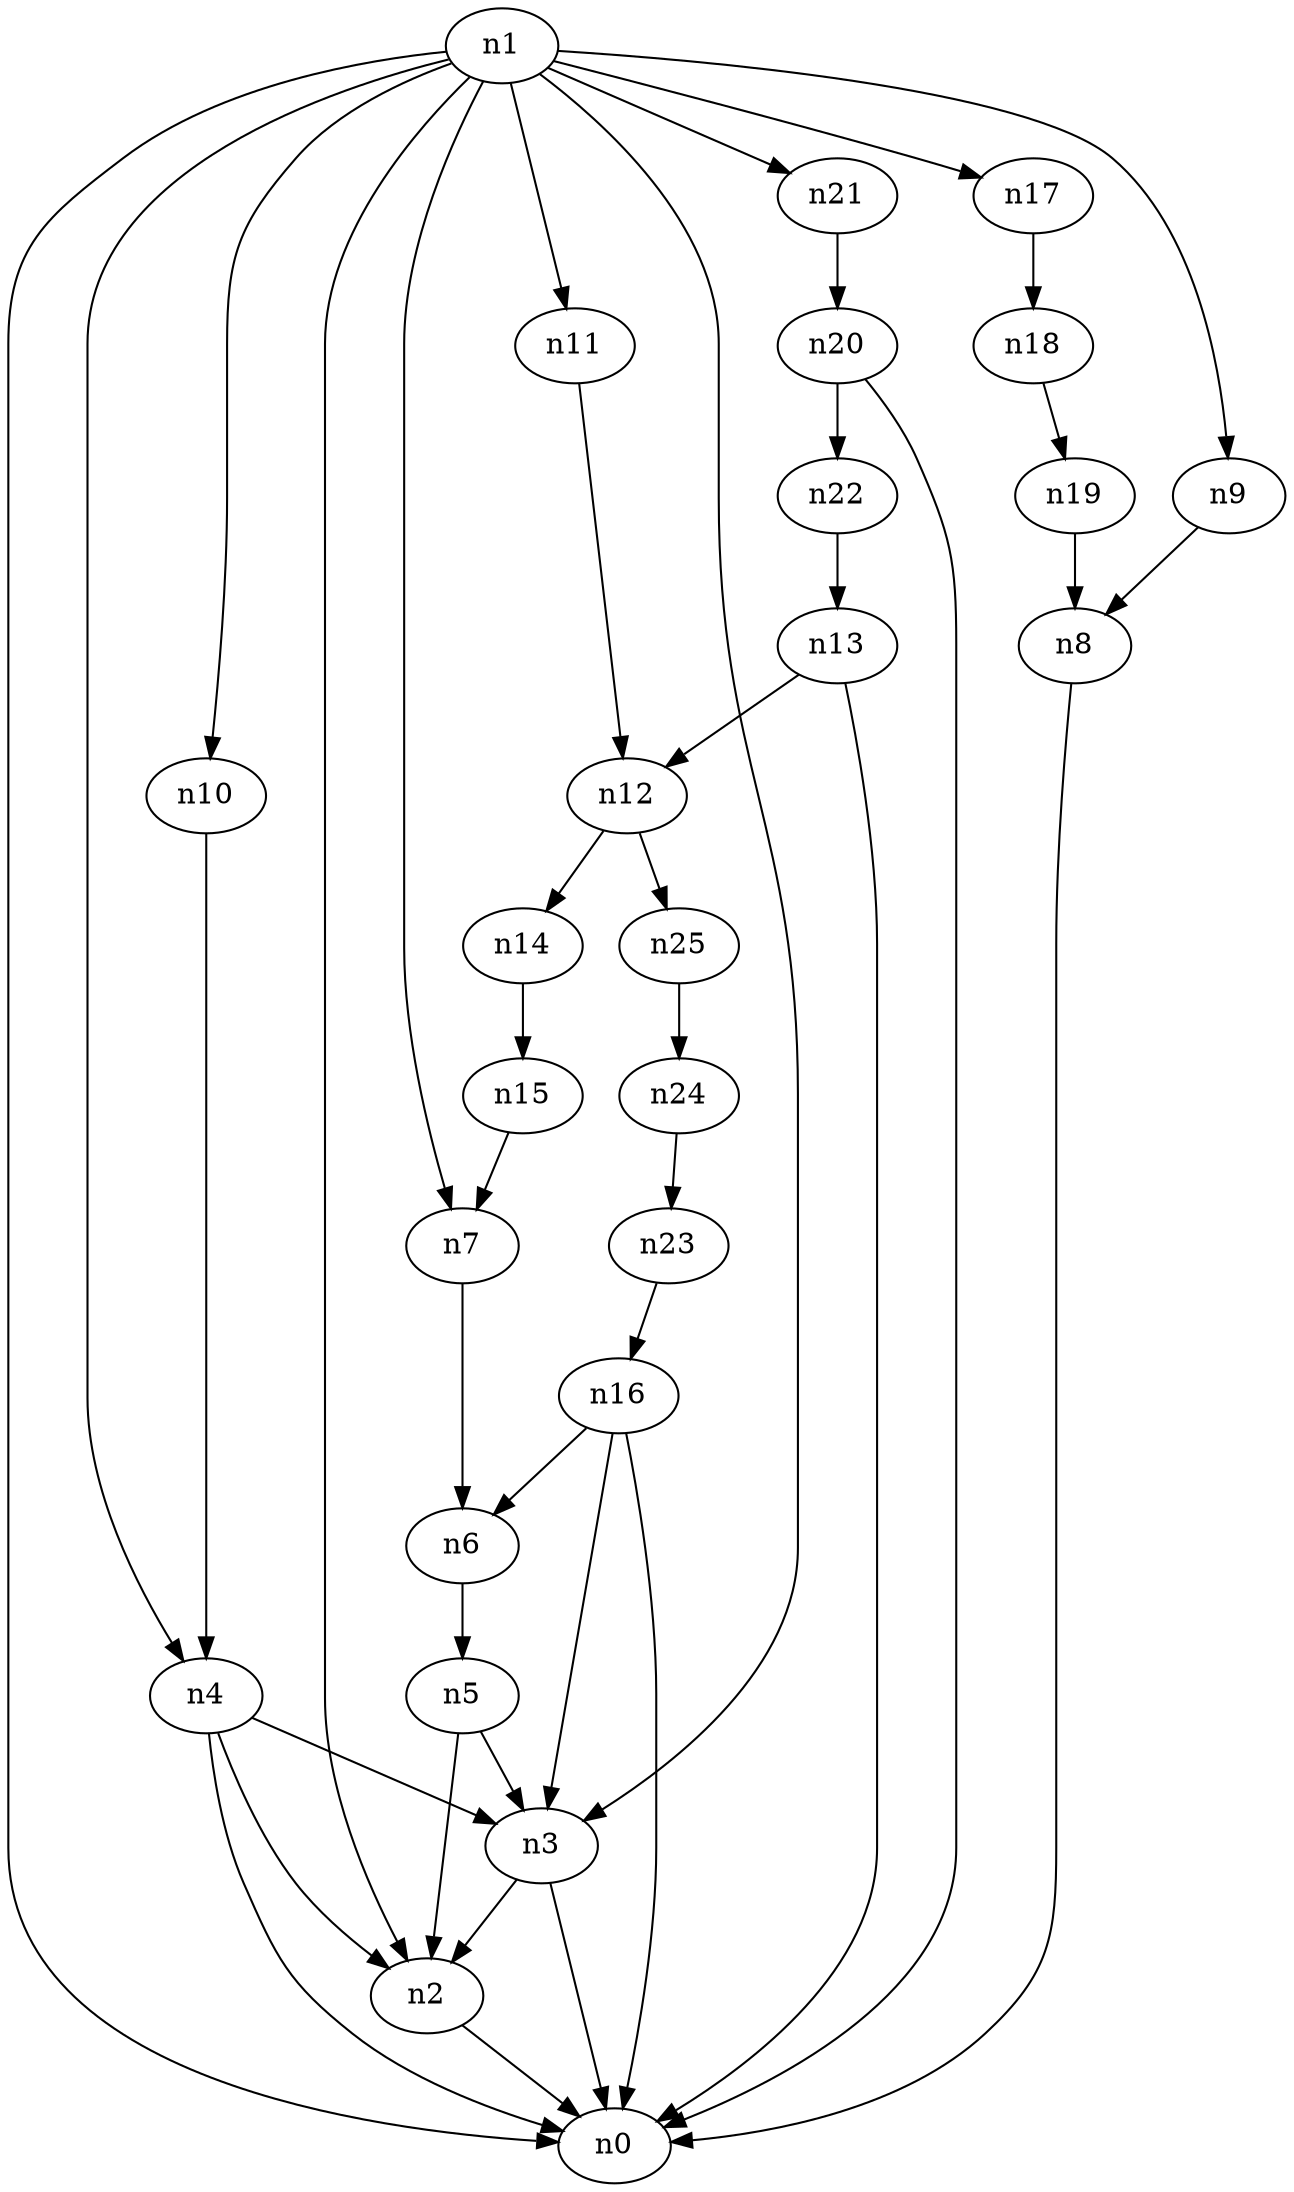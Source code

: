 digraph G {
	n1 -> n0	 [_graphml_id=e0];
	n1 -> n2	 [_graphml_id=e1];
	n1 -> n3	 [_graphml_id=e6];
	n1 -> n4	 [_graphml_id=e9];
	n1 -> n7	 [_graphml_id=e13];
	n1 -> n9	 [_graphml_id=e16];
	n1 -> n10	 [_graphml_id=e17];
	n1 -> n11	 [_graphml_id=e20];
	n1 -> n17	 [_graphml_id=e29];
	n1 -> n21	 [_graphml_id=e35];
	n2 -> n0	 [_graphml_id=e5];
	n3 -> n0	 [_graphml_id=e8];
	n3 -> n2	 [_graphml_id=e2];
	n4 -> n0	 [_graphml_id=e4];
	n4 -> n2	 [_graphml_id=e7];
	n4 -> n3	 [_graphml_id=e3];
	n5 -> n2	 [_graphml_id=e10];
	n5 -> n3	 [_graphml_id=e19];
	n6 -> n5	 [_graphml_id=e11];
	n7 -> n6	 [_graphml_id=e12];
	n8 -> n0	 [_graphml_id=e14];
	n9 -> n8	 [_graphml_id=e15];
	n10 -> n4	 [_graphml_id=e18];
	n11 -> n12	 [_graphml_id=e21];
	n12 -> n14	 [_graphml_id=e24];
	n12 -> n25	 [_graphml_id=e42];
	n13 -> n0	 [_graphml_id=e23];
	n13 -> n12	 [_graphml_id=e22];
	n14 -> n15	 [_graphml_id=e25];
	n15 -> n7	 [_graphml_id=e26];
	n16 -> n0	 [_graphml_id=e28];
	n16 -> n3	 [_graphml_id=e27];
	n16 -> n6	 [_graphml_id=e38];
	n17 -> n18	 [_graphml_id=e30];
	n18 -> n19	 [_graphml_id=e31];
	n19 -> n8	 [_graphml_id=e32];
	n20 -> n0	 [_graphml_id=e33];
	n20 -> n22	 [_graphml_id=e37];
	n21 -> n20	 [_graphml_id=e34];
	n22 -> n13	 [_graphml_id=e36];
	n23 -> n16	 [_graphml_id=e39];
	n24 -> n23	 [_graphml_id=e40];
	n25 -> n24	 [_graphml_id=e41];
}
